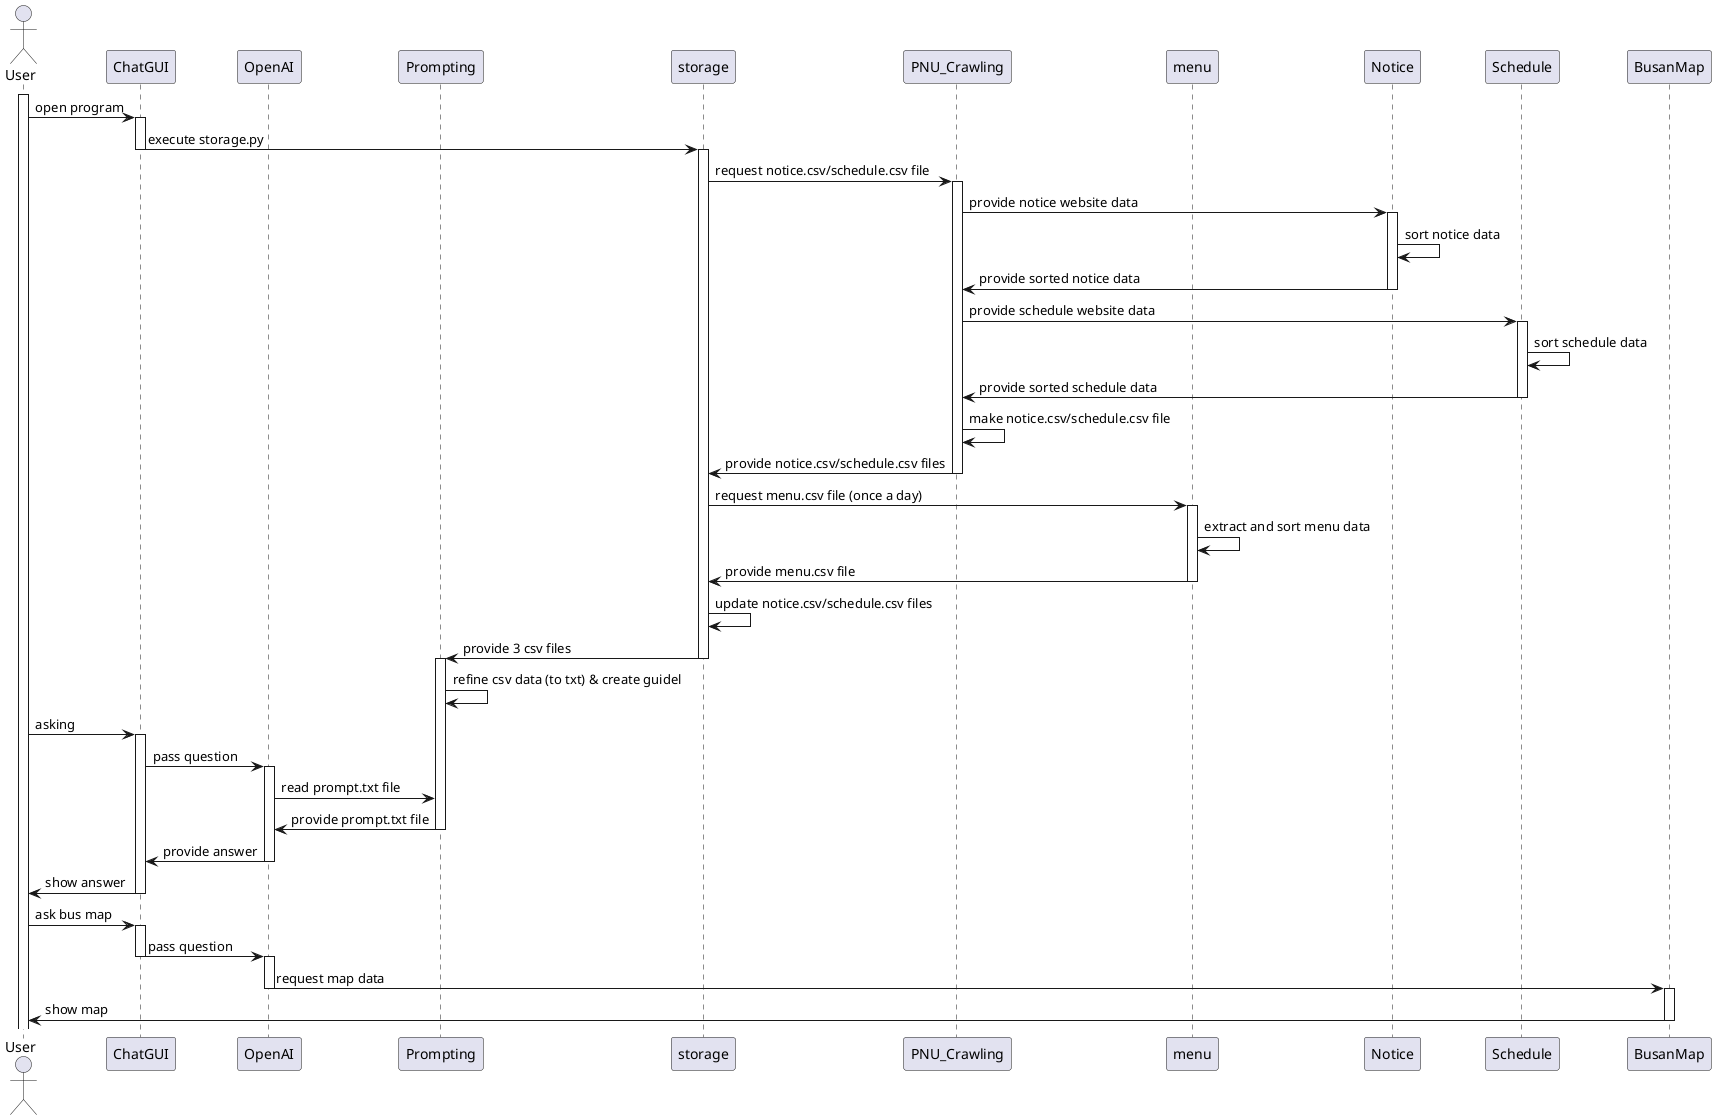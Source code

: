 @startuml

actor User
participant ChatGUI
participant OpenAI
participant Prompting
participant storage
participant PNU_Crawling
participant menu
participant Notice
participant Schedule
participant BusanMap


activate User
User -> ChatGUI : open program
activate ChatGUI
ChatGUI -> storage : execute storage.py
deactivate ChatGUI
activate storage
storage -> PNU_Crawling : request notice.csv/schedule.csv file
activate PNU_Crawling





PNU_Crawling -> Notice : provide notice website data
activate Notice
Notice -> Notice : sort notice data
Notice-> PNU_Crawling : provide sorted notice data 
deactivate Notice 

PNU_Crawling -> Schedule : provide schedule website data
activate Schedule
Schedule -> Schedule : sort schedule data
Schedule -> PNU_Crawling : provide sorted schedule data
deactivate Schedule
PNU_Crawling -> PNU_Crawling : make notice.csv/schedule.csv file
PNU_Crawling -> storage : provide notice.csv/schedule.csv files
deactivate PNU_Crawling

storage -> menu : request menu.csv file (once a day)
activate menu
menu -> menu : extract and sort menu data
menu -> storage : provide menu.csv file 
deactivate menu 
storage -> storage : update notice.csv/schedule.csv files
storage -> Prompting : provide 3 csv files
deactivate storage
activate Prompting
deactivate storage 
Prompting -> Prompting : refine csv data (to txt) & create guidel



User -> ChatGUI : asking
activate ChatGUI
ChatGUI -> OpenAI : pass question
activate OpenAI
OpenAI -> Prompting : read prompt.txt file
Prompting -> OpenAI : provide prompt.txt file
deactivate Prompting
OpenAI -> ChatGUI : provide answer
deactivate OpenAI
ChatGUI -> User : show answer
deactivate ChatGUI
User -> ChatGUI : ask bus map
activate ChatGUI 
ChatGUI -> OpenAI : pass question
deactivate ChatGUI
activate OpenAI
OpenAI -> BusanMap : request map data
deactivate OpenAI
activate BusanMap
BusanMap -> User : show map
deactivate BusanMap




@enduml